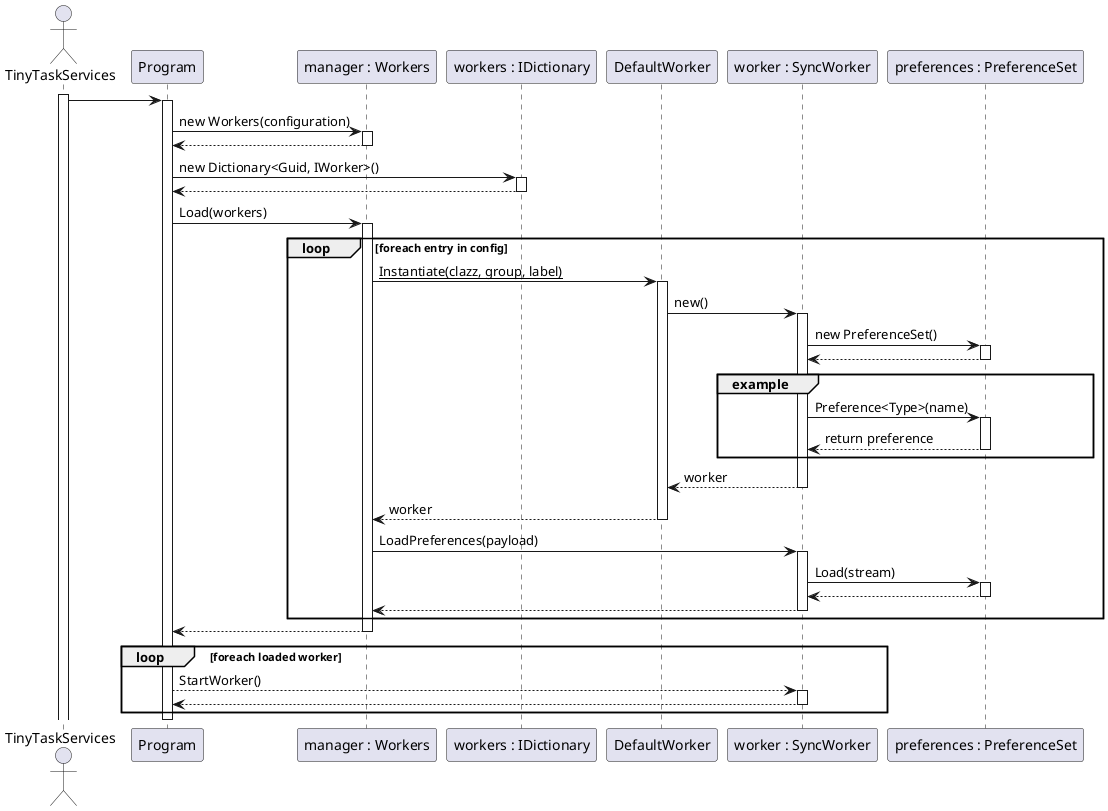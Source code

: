 @startuml TinyTasks

actor TinyTaskServices

participant "Program" as program
participant "manager : Workers" as manager
participant "workers : IDictionary" as workers
participant "DefaultWorker" as default 
participant "worker : SyncWorker" as worker
participant "preferences : PreferenceSet" as preferences

activate TinyTaskServices
TinyTaskServices -> program
activate program

program -> manager : new Workers(configuration)
activate manager
manager --> program
deactivate manager

program -> workers : new Dictionary<Guid, IWorker>()
activate workers
workers --> program
deactivate workers

program-> manager : Load(workers)
activate manager
loop foreach entry in config

    manager -> default : <u>Instantiate(clazz, group, label)</u>

    activate default
    'default --> manager: worker
    'deactivate default
    
    default -> worker : new()
    activate worker

    worker -> preferences : new PreferenceSet()
    activate preferences
    preferences --> worker
    deactivate preferences

    group example
        worker -> preferences : Preference<Type>(name)
        activate preferences
        preferences --> worker : return preference
        deactivate preferences
    end

    worker --> default : worker
    deactivate worker

    default --> manager : worker
    deactivate default

    manager -> worker : LoadPreferences(payload)
    activate worker
    worker -> preferences : Load(stream)
    activate preferences
    preferences --> worker
    deactivate preferences
    worker --> manager
    deactivate worker
end

manager --> program
deactivate manager

loop foreach loaded worker
    program --> worker : StartWorker()
    activate worker
    worker --> program
    deactivate worker
end

deactivate program
@enduml